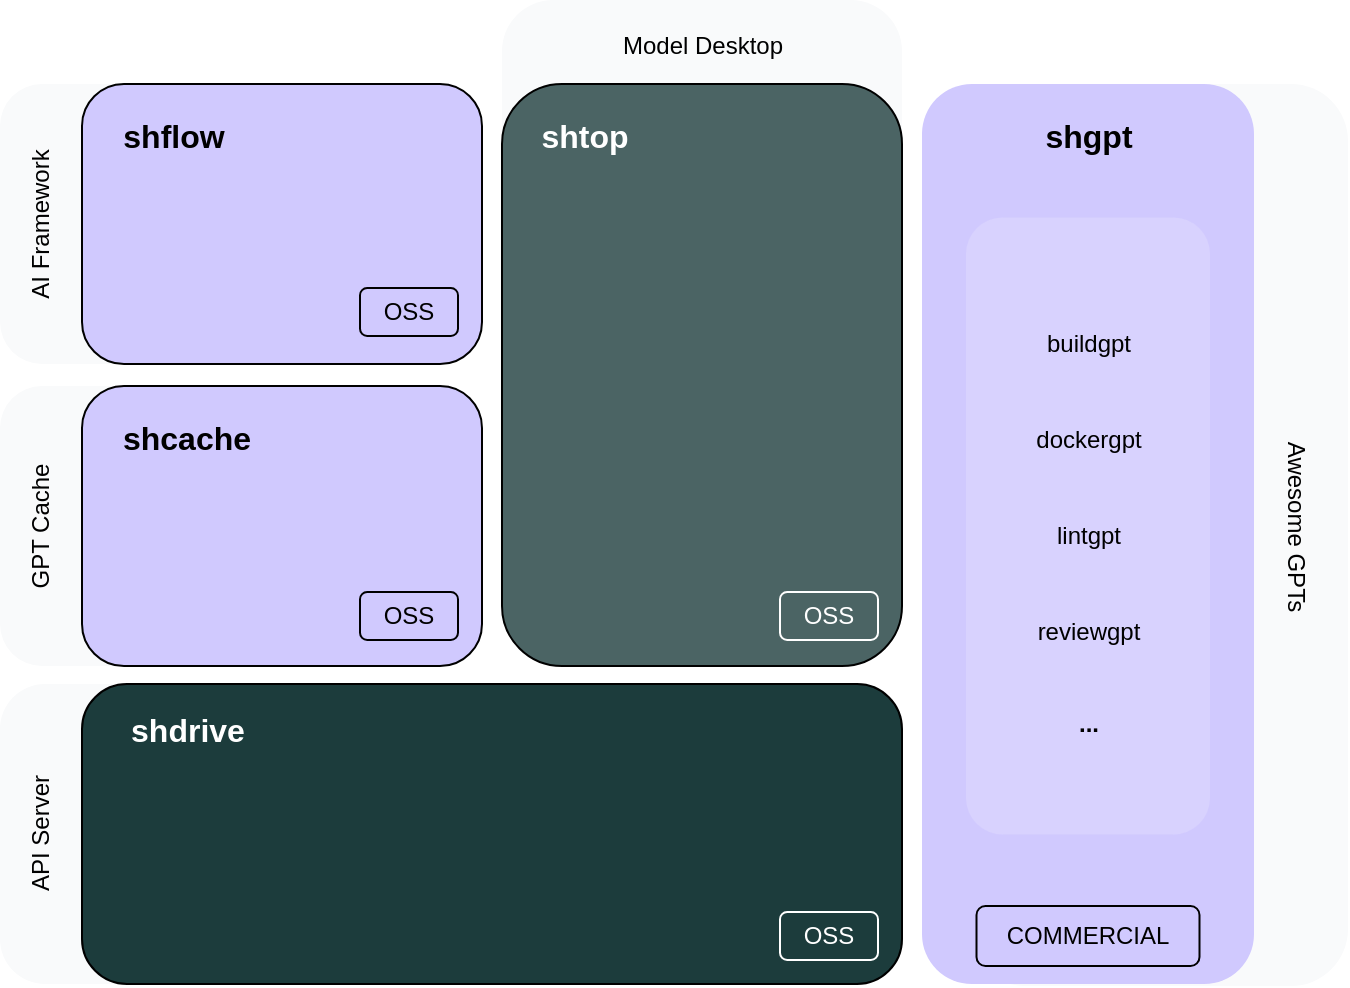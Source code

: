 <mxfile scale="2" border="0">
    <diagram id="8_WlqVr0ZAdrVBBNUXE_" name="Page-1">
        <mxGraphModel dx="1155" dy="749" grid="0" gridSize="10" guides="1" tooltips="1" connect="1" arrows="1" fold="1" page="1" pageScale="1" pageWidth="827" pageHeight="1169" math="0" shadow="0">
            <root>
                <mxCell id="0"/>
                <mxCell id="1" parent="0"/>
                <mxCell id="46" value="" style="rounded=1;whiteSpace=wrap;html=1;fillColor=#f9fafb;strokeColor=none;" vertex="1" parent="1">
                    <mxGeometry x="512" y="171" width="190" height="451" as="geometry"/>
                </mxCell>
                <mxCell id="41" value="" style="rounded=1;whiteSpace=wrap;html=1;fillColor=#f9fafb;strokeColor=none;" parent="1" vertex="1">
                    <mxGeometry x="279" y="129" width="200" height="170" as="geometry"/>
                </mxCell>
                <mxCell id="39" value="" style="rounded=1;whiteSpace=wrap;html=1;fillColor=#f9fafb;strokeColor=none;" parent="1" vertex="1">
                    <mxGeometry x="28" y="322" width="232" height="140" as="geometry"/>
                </mxCell>
                <mxCell id="40" value="" style="rounded=1;whiteSpace=wrap;html=1;fillColor=#f9fafb;strokeColor=none;" parent="1" vertex="1">
                    <mxGeometry x="28" y="171" width="232" height="140" as="geometry"/>
                </mxCell>
                <mxCell id="2" value="" style="rounded=1;whiteSpace=wrap;html=1;fillColor=#D0C9FE;" parent="1" vertex="1">
                    <mxGeometry x="69" y="322" width="200" height="140" as="geometry"/>
                </mxCell>
                <mxCell id="4" value="&lt;b style=&quot;font-size: 16px;&quot;&gt;shcache&lt;/b&gt;" style="text;html=1;strokeColor=none;fillColor=none;align=center;verticalAlign=middle;whiteSpace=wrap;rounded=0;fontSize=16;fontColor=#000000;" parent="1" vertex="1">
                    <mxGeometry x="79" y="333" width="85" height="30" as="geometry"/>
                </mxCell>
                <mxCell id="5" value="&lt;span&gt;OSS&lt;/span&gt;" style="text;html=1;strokeColor=#000000;fillColor=none;align=center;verticalAlign=middle;whiteSpace=wrap;rounded=1;fontStyle=0;fontColor=#000000;" parent="1" vertex="1">
                    <mxGeometry x="208" y="425" width="49" height="24" as="geometry"/>
                </mxCell>
                <mxCell id="15" value="" style="rounded=1;whiteSpace=wrap;html=1;fillColor=#D0C9FE;strokeColor=none;" parent="1" vertex="1">
                    <mxGeometry x="489" y="171" width="166" height="450" as="geometry"/>
                </mxCell>
                <mxCell id="16" value="&lt;b style=&quot;font-size: 16px;&quot;&gt;shgpt&lt;/b&gt;" style="text;html=1;strokeColor=none;fillColor=none;align=center;verticalAlign=middle;whiteSpace=wrap;rounded=0;fontSize=16;" parent="1" vertex="1">
                    <mxGeometry x="537.5" y="182" width="69" height="30" as="geometry"/>
                </mxCell>
                <mxCell id="17" value="&lt;span&gt;COMMERCIAL&lt;/span&gt;" style="text;html=1;strokeColor=default;fillColor=none;align=center;verticalAlign=middle;whiteSpace=wrap;rounded=1;fontStyle=0" parent="1" vertex="1">
                    <mxGeometry x="516.25" y="582" width="111.5" height="30" as="geometry"/>
                </mxCell>
                <mxCell id="18" value="" style="rounded=1;whiteSpace=wrap;html=1;strokeColor=none;fillColor=#d8d2fe;" parent="1" vertex="1">
                    <mxGeometry x="511" y="237.75" width="122" height="308.5" as="geometry"/>
                </mxCell>
                <mxCell id="19" value="&lt;span&gt;buildgpt&lt;/span&gt;" style="text;html=1;strokeColor=none;fillColor=none;align=center;verticalAlign=middle;whiteSpace=wrap;rounded=0;fontStyle=0" parent="1" vertex="1">
                    <mxGeometry x="537.5" y="286" width="69" height="30" as="geometry"/>
                </mxCell>
                <mxCell id="20" value="&lt;span&gt;dockergpt&lt;/span&gt;" style="text;html=1;strokeColor=none;fillColor=none;align=center;verticalAlign=middle;whiteSpace=wrap;rounded=0;fontStyle=0" parent="1" vertex="1">
                    <mxGeometry x="537.5" y="334" width="69" height="30" as="geometry"/>
                </mxCell>
                <mxCell id="21" value="&lt;span&gt;lintgpt&lt;/span&gt;" style="text;html=1;strokeColor=none;fillColor=none;align=center;verticalAlign=middle;whiteSpace=wrap;rounded=0;fontStyle=0" parent="1" vertex="1">
                    <mxGeometry x="537.5" y="382" width="69" height="30" as="geometry"/>
                </mxCell>
                <mxCell id="22" value="&lt;span&gt;reviewgpt&lt;/span&gt;" style="text;html=1;strokeColor=none;fillColor=none;align=center;verticalAlign=middle;whiteSpace=wrap;rounded=0;fontStyle=0" parent="1" vertex="1">
                    <mxGeometry x="537.5" y="430" width="69" height="30" as="geometry"/>
                </mxCell>
                <mxCell id="23" value="&lt;b&gt;...&lt;/b&gt;" style="text;html=1;strokeColor=none;fillColor=none;align=center;verticalAlign=middle;whiteSpace=wrap;rounded=0;" parent="1" vertex="1">
                    <mxGeometry x="537.5" y="476" width="69" height="30" as="geometry"/>
                </mxCell>
                <mxCell id="24" value="" style="rounded=1;whiteSpace=wrap;html=1;fillColor=#f9fafb;strokeColor=none;" parent="1" vertex="1">
                    <mxGeometry x="28" y="471" width="232" height="150" as="geometry"/>
                </mxCell>
                <mxCell id="25" value="" style="rounded=1;whiteSpace=wrap;html=1;fillColor=#4B6464;" parent="1" vertex="1">
                    <mxGeometry x="279" y="171" width="200" height="291" as="geometry"/>
                </mxCell>
                <mxCell id="26" value="&lt;b style=&quot;font-size: 16px;&quot;&gt;shtop&lt;/b&gt;" style="text;html=1;strokeColor=none;fillColor=none;align=center;verticalAlign=middle;whiteSpace=wrap;rounded=0;fontSize=16;fontColor=#FFFFFF;" parent="1" vertex="1">
                    <mxGeometry x="291" y="182" width="59" height="30" as="geometry"/>
                </mxCell>
                <mxCell id="27" value="&lt;span&gt;OSS&lt;/span&gt;" style="text;html=1;strokeColor=#FFFFFF;fillColor=none;align=center;verticalAlign=middle;whiteSpace=wrap;rounded=1;fontStyle=0;fontColor=#FFFFFF;" parent="1" vertex="1">
                    <mxGeometry x="418" y="425" width="49" height="24" as="geometry"/>
                </mxCell>
                <mxCell id="29" value="" style="rounded=1;whiteSpace=wrap;html=1;fillColor=#1C3C3C;" parent="1" vertex="1">
                    <mxGeometry x="69" y="471" width="410" height="150" as="geometry"/>
                </mxCell>
                <mxCell id="30" value="&lt;b style=&quot;font-size: 16px;&quot;&gt;shdrive&lt;/b&gt;" style="text;html=1;strokeColor=none;fillColor=none;align=center;verticalAlign=middle;whiteSpace=wrap;rounded=0;fontSize=16;fontColor=#FFFFFF;" parent="1" vertex="1">
                    <mxGeometry x="86.5" y="479" width="70" height="30" as="geometry"/>
                </mxCell>
                <mxCell id="31" value="&lt;span&gt;OSS&lt;/span&gt;" style="text;html=1;strokeColor=#FFFFFF;fillColor=none;align=center;verticalAlign=middle;whiteSpace=wrap;rounded=1;fontStyle=0;fontColor=#FFFFFF;" parent="1" vertex="1">
                    <mxGeometry x="418" y="585" width="49" height="24" as="geometry"/>
                </mxCell>
                <mxCell id="35" value="" style="rounded=1;whiteSpace=wrap;html=1;fillColor=#D0C9FE;" parent="1" vertex="1">
                    <mxGeometry x="69" y="171" width="200" height="140" as="geometry"/>
                </mxCell>
                <mxCell id="36" value="&lt;b style=&quot;font-size: 16px;&quot;&gt;shflow&lt;/b&gt;" style="text;html=1;strokeColor=none;fillColor=none;align=center;verticalAlign=middle;whiteSpace=wrap;rounded=0;fontSize=16;fontColor=#000000;" parent="1" vertex="1">
                    <mxGeometry x="79" y="182" width="72" height="30" as="geometry"/>
                </mxCell>
                <mxCell id="37" value="&lt;span&gt;OSS&lt;/span&gt;" style="text;html=1;strokeColor=#000000;fillColor=none;align=center;verticalAlign=middle;whiteSpace=wrap;rounded=1;fontStyle=0;fontColor=#000000;" parent="1" vertex="1">
                    <mxGeometry x="208" y="273" width="49" height="24" as="geometry"/>
                </mxCell>
                <mxCell id="42" value="Model Desktop" style="text;html=1;strokeColor=none;fillColor=none;align=center;verticalAlign=middle;whiteSpace=wrap;rounded=1;fontStyle=0;fontColor=#000000;" parent="1" vertex="1">
                    <mxGeometry x="330.75" y="140" width="96.5" height="24" as="geometry"/>
                </mxCell>
                <mxCell id="43" value="API Server" style="text;html=1;strokeColor=none;fillColor=none;align=center;verticalAlign=middle;whiteSpace=wrap;rounded=1;fontStyle=0;fontColor=#000000;horizontal=0;" parent="1" vertex="1">
                    <mxGeometry x="33" y="503" width="31" height="86" as="geometry"/>
                </mxCell>
                <mxCell id="44" value="GPT Cache" style="text;html=1;strokeColor=none;fillColor=none;align=center;verticalAlign=middle;whiteSpace=wrap;rounded=1;fontStyle=0;fontColor=#000000;horizontal=0;" parent="1" vertex="1">
                    <mxGeometry x="33" y="344.5" width="31" height="95" as="geometry"/>
                </mxCell>
                <mxCell id="45" value="AI Framework" style="text;html=1;strokeColor=none;fillColor=none;align=center;verticalAlign=middle;whiteSpace=wrap;rounded=1;fontStyle=0;fontColor=#000000;horizontal=0;" parent="1" vertex="1">
                    <mxGeometry x="36" y="189.5" width="25" height="103" as="geometry"/>
                </mxCell>
                <mxCell id="47" value="Awesome GPTs" style="text;html=1;strokeColor=none;fillColor=none;align=center;verticalAlign=middle;whiteSpace=wrap;rounded=1;fontStyle=0;fontColor=#000000;horizontal=1;rotation=90;" vertex="1" parent="1">
                    <mxGeometry x="627.75" y="380" width="96.5" height="24" as="geometry"/>
                </mxCell>
            </root>
        </mxGraphModel>
    </diagram>
</mxfile>